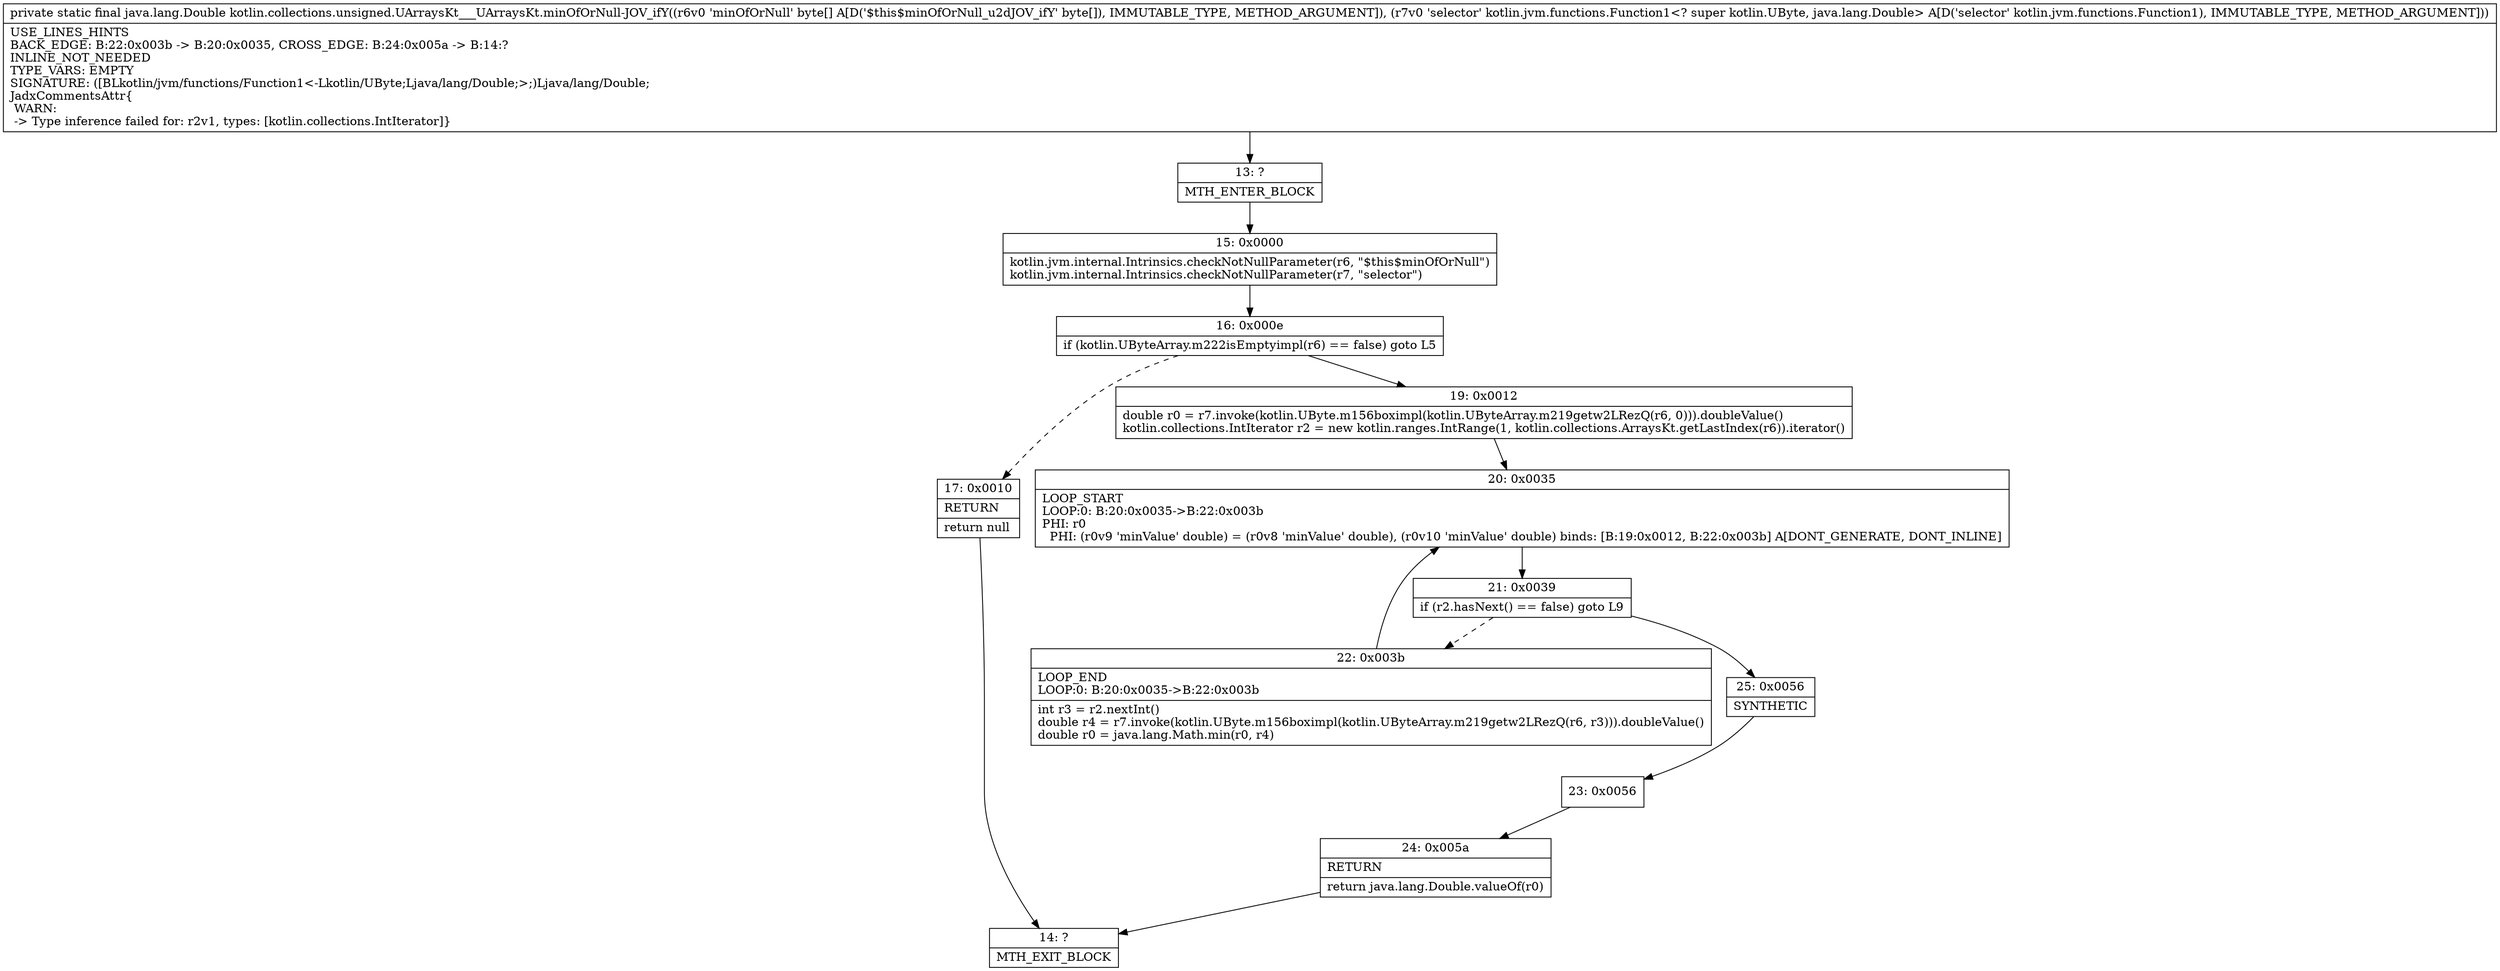 digraph "CFG forkotlin.collections.unsigned.UArraysKt___UArraysKt.minOfOrNull\-JOV_ifY([BLkotlin\/jvm\/functions\/Function1;)Ljava\/lang\/Double;" {
Node_13 [shape=record,label="{13\:\ ?|MTH_ENTER_BLOCK\l}"];
Node_15 [shape=record,label="{15\:\ 0x0000|kotlin.jvm.internal.Intrinsics.checkNotNullParameter(r6, \"$this$minOfOrNull\")\lkotlin.jvm.internal.Intrinsics.checkNotNullParameter(r7, \"selector\")\l}"];
Node_16 [shape=record,label="{16\:\ 0x000e|if (kotlin.UByteArray.m222isEmptyimpl(r6) == false) goto L5\l}"];
Node_17 [shape=record,label="{17\:\ 0x0010|RETURN\l|return null\l}"];
Node_14 [shape=record,label="{14\:\ ?|MTH_EXIT_BLOCK\l}"];
Node_19 [shape=record,label="{19\:\ 0x0012|double r0 = r7.invoke(kotlin.UByte.m156boximpl(kotlin.UByteArray.m219getw2LRezQ(r6, 0))).doubleValue()\lkotlin.collections.IntIterator r2 = new kotlin.ranges.IntRange(1, kotlin.collections.ArraysKt.getLastIndex(r6)).iterator()\l}"];
Node_20 [shape=record,label="{20\:\ 0x0035|LOOP_START\lLOOP:0: B:20:0x0035\-\>B:22:0x003b\lPHI: r0 \l  PHI: (r0v9 'minValue' double) = (r0v8 'minValue' double), (r0v10 'minValue' double) binds: [B:19:0x0012, B:22:0x003b] A[DONT_GENERATE, DONT_INLINE]\l}"];
Node_21 [shape=record,label="{21\:\ 0x0039|if (r2.hasNext() == false) goto L9\l}"];
Node_22 [shape=record,label="{22\:\ 0x003b|LOOP_END\lLOOP:0: B:20:0x0035\-\>B:22:0x003b\l|int r3 = r2.nextInt()\ldouble r4 = r7.invoke(kotlin.UByte.m156boximpl(kotlin.UByteArray.m219getw2LRezQ(r6, r3))).doubleValue()\ldouble r0 = java.lang.Math.min(r0, r4)\l}"];
Node_25 [shape=record,label="{25\:\ 0x0056|SYNTHETIC\l}"];
Node_23 [shape=record,label="{23\:\ 0x0056}"];
Node_24 [shape=record,label="{24\:\ 0x005a|RETURN\l|return java.lang.Double.valueOf(r0)\l}"];
MethodNode[shape=record,label="{private static final java.lang.Double kotlin.collections.unsigned.UArraysKt___UArraysKt.minOfOrNull\-JOV_ifY((r6v0 'minOfOrNull' byte[] A[D('$this$minOfOrNull_u2dJOV_ifY' byte[]), IMMUTABLE_TYPE, METHOD_ARGUMENT]), (r7v0 'selector' kotlin.jvm.functions.Function1\<? super kotlin.UByte, java.lang.Double\> A[D('selector' kotlin.jvm.functions.Function1), IMMUTABLE_TYPE, METHOD_ARGUMENT]))  | USE_LINES_HINTS\lBACK_EDGE: B:22:0x003b \-\> B:20:0x0035, CROSS_EDGE: B:24:0x005a \-\> B:14:?\lINLINE_NOT_NEEDED\lTYPE_VARS: EMPTY\lSIGNATURE: ([BLkotlin\/jvm\/functions\/Function1\<\-Lkotlin\/UByte;Ljava\/lang\/Double;\>;)Ljava\/lang\/Double;\lJadxCommentsAttr\{\l WARN: \l \-\> Type inference failed for: r2v1, types: [kotlin.collections.IntIterator]\}\l}"];
MethodNode -> Node_13;Node_13 -> Node_15;
Node_15 -> Node_16;
Node_16 -> Node_17[style=dashed];
Node_16 -> Node_19;
Node_17 -> Node_14;
Node_19 -> Node_20;
Node_20 -> Node_21;
Node_21 -> Node_22[style=dashed];
Node_21 -> Node_25;
Node_22 -> Node_20;
Node_25 -> Node_23;
Node_23 -> Node_24;
Node_24 -> Node_14;
}

